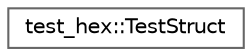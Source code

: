 digraph "类继承关系图"
{
 // LATEX_PDF_SIZE
  bgcolor="transparent";
  edge [fontname=Helvetica,fontsize=10,labelfontname=Helvetica,labelfontsize=10];
  node [fontname=Helvetica,fontsize=10,shape=box,height=0.2,width=0.4];
  rankdir="LR";
  Node0 [id="Node000000",label="test_hex::TestStruct",height=0.2,width=0.4,color="grey40", fillcolor="white", style="filled",URL="$structtest__hex_1_1_test_struct.html",tooltip=" "];
}
